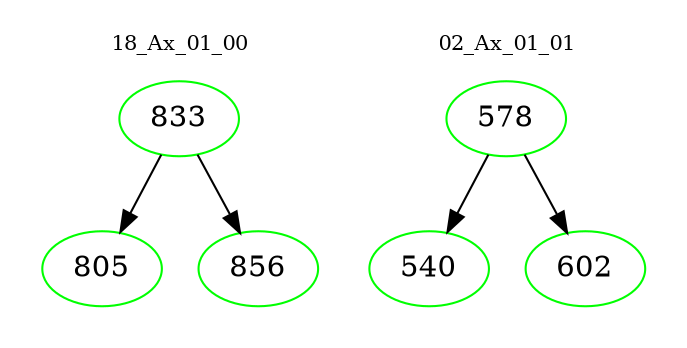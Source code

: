 digraph{
subgraph cluster_0 {
color = white
label = "18_Ax_01_00";
fontsize=10;
T0_833 [label="833", color="green"]
T0_833 -> T0_805 [color="black"]
T0_805 [label="805", color="green"]
T0_833 -> T0_856 [color="black"]
T0_856 [label="856", color="green"]
}
subgraph cluster_1 {
color = white
label = "02_Ax_01_01";
fontsize=10;
T1_578 [label="578", color="green"]
T1_578 -> T1_540 [color="black"]
T1_540 [label="540", color="green"]
T1_578 -> T1_602 [color="black"]
T1_602 [label="602", color="green"]
}
}

